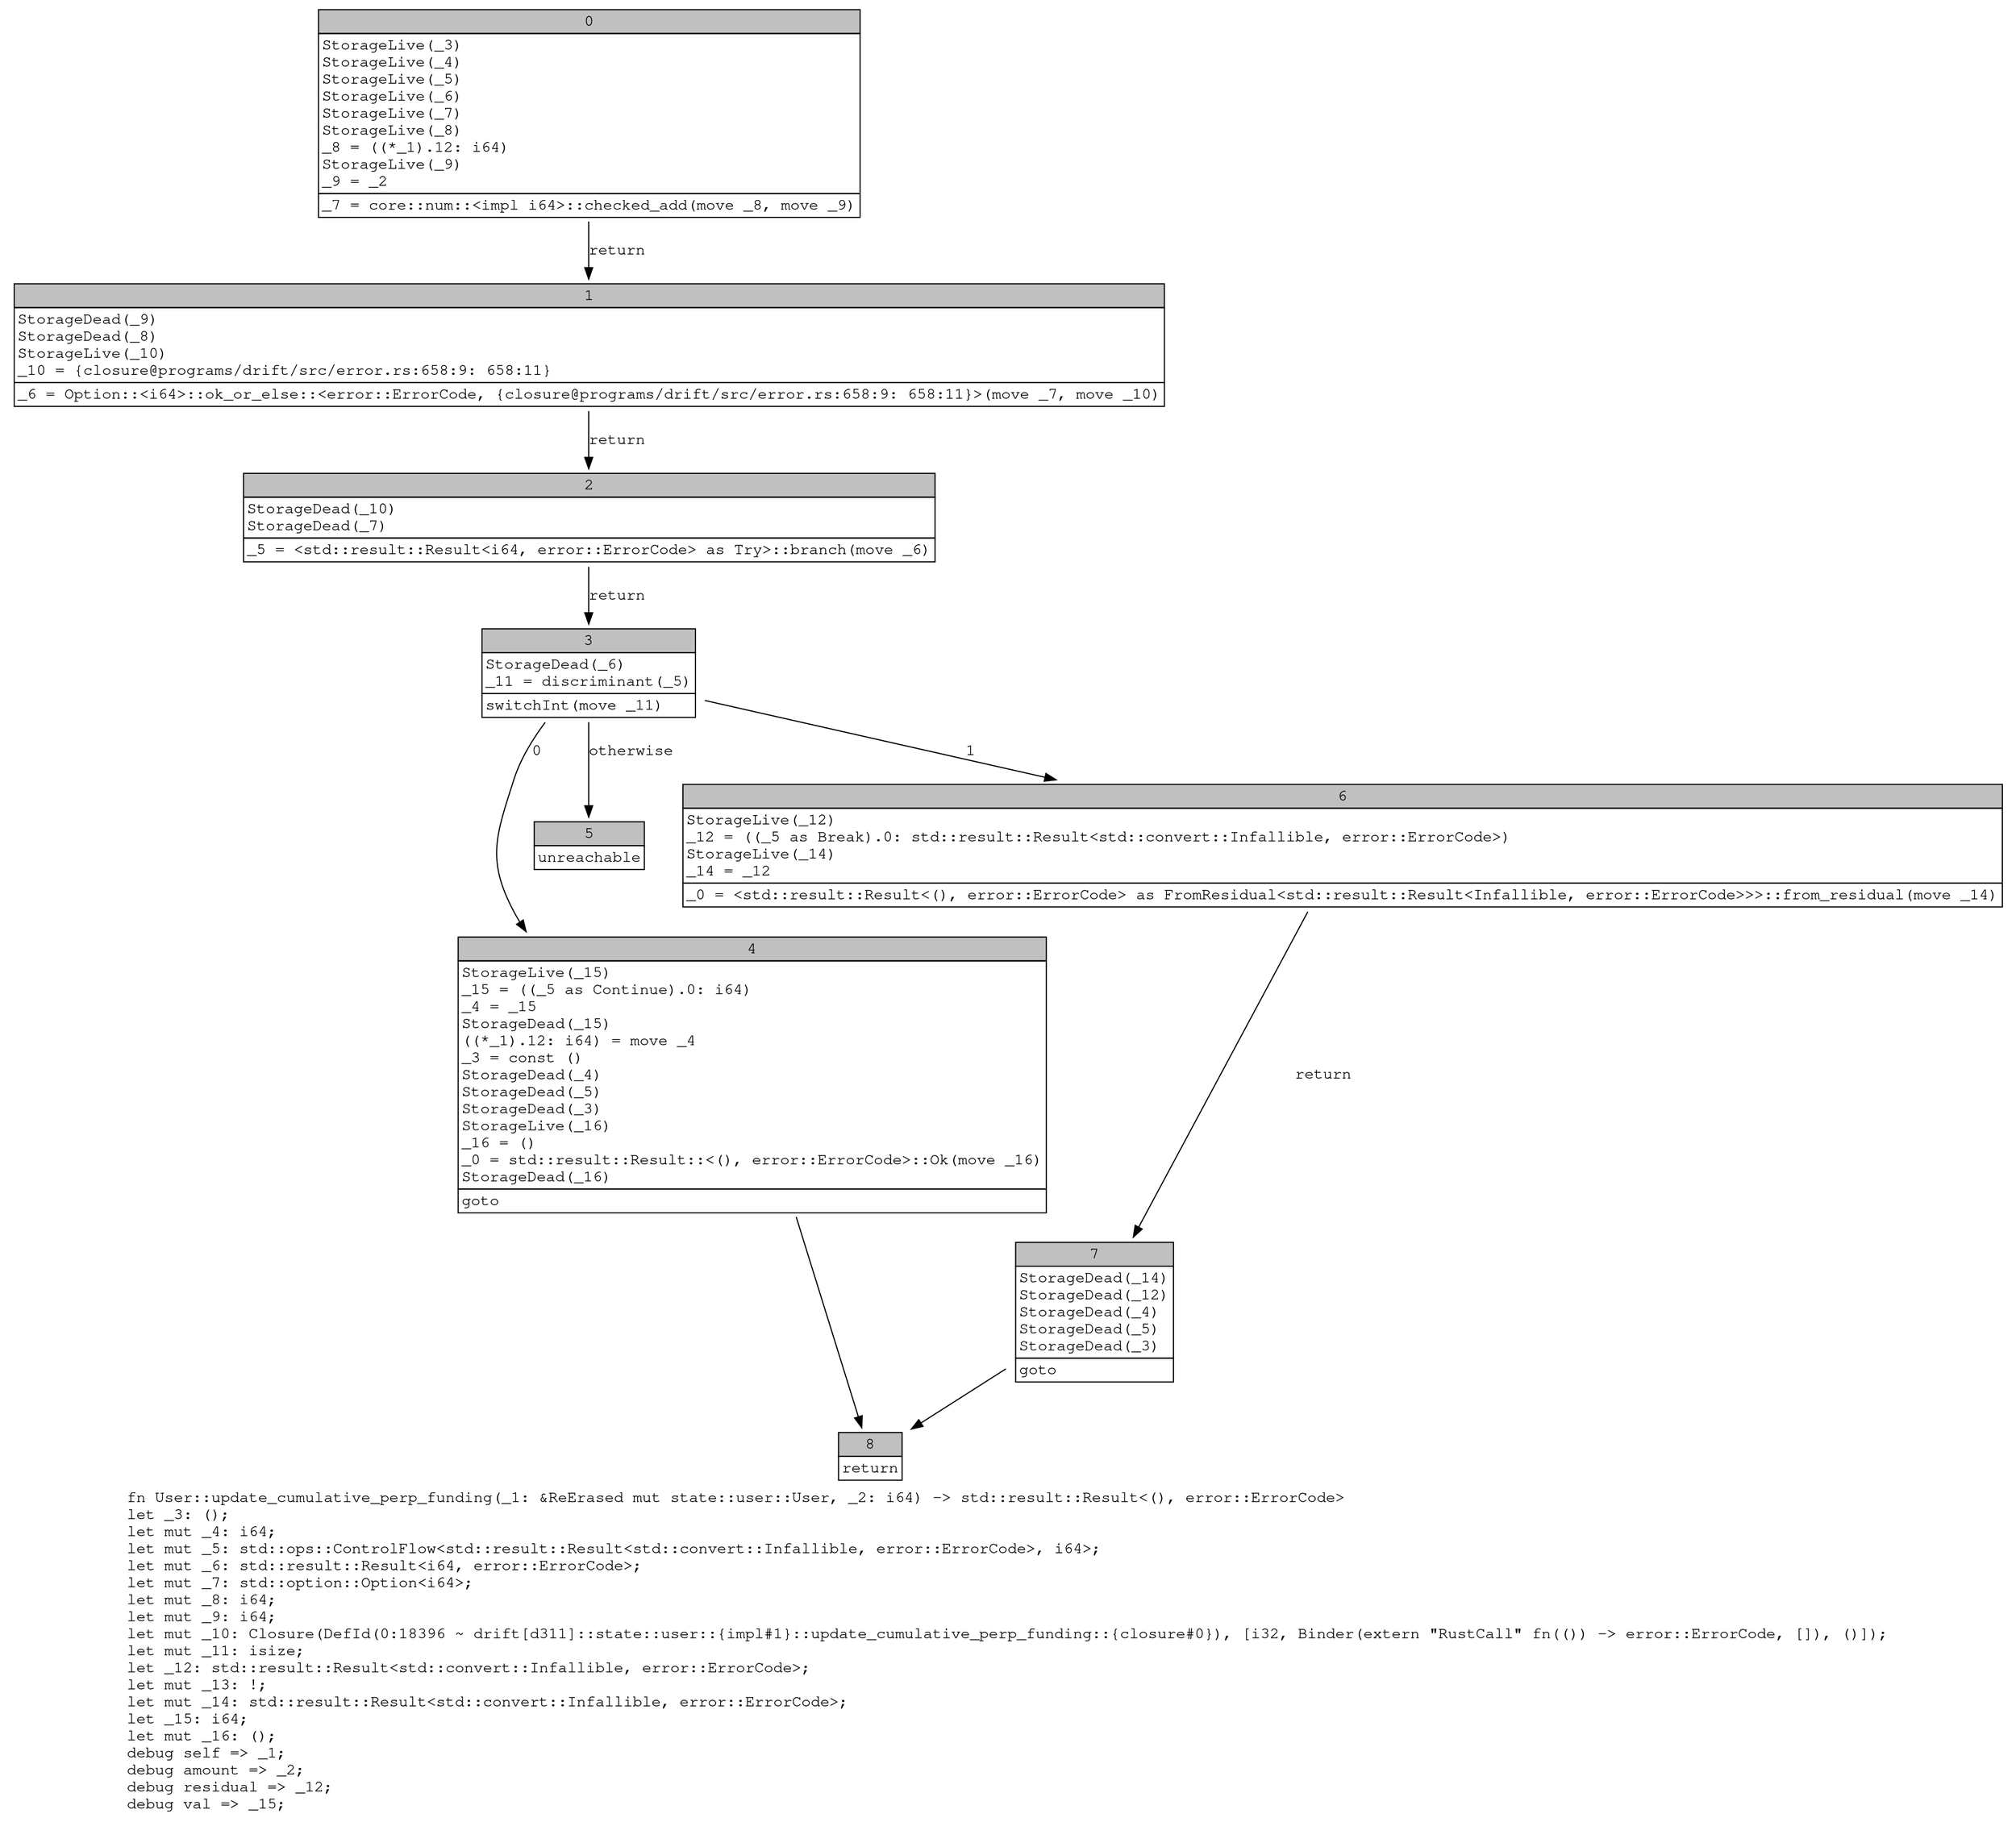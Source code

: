 digraph Mir_0_4308 {
    graph [fontname="Courier, monospace"];
    node [fontname="Courier, monospace"];
    edge [fontname="Courier, monospace"];
    label=<fn User::update_cumulative_perp_funding(_1: &amp;ReErased mut state::user::User, _2: i64) -&gt; std::result::Result&lt;(), error::ErrorCode&gt;<br align="left"/>let _3: ();<br align="left"/>let mut _4: i64;<br align="left"/>let mut _5: std::ops::ControlFlow&lt;std::result::Result&lt;std::convert::Infallible, error::ErrorCode&gt;, i64&gt;;<br align="left"/>let mut _6: std::result::Result&lt;i64, error::ErrorCode&gt;;<br align="left"/>let mut _7: std::option::Option&lt;i64&gt;;<br align="left"/>let mut _8: i64;<br align="left"/>let mut _9: i64;<br align="left"/>let mut _10: Closure(DefId(0:18396 ~ drift[d311]::state::user::{impl#1}::update_cumulative_perp_funding::{closure#0}), [i32, Binder(extern &quot;RustCall&quot; fn(()) -&gt; error::ErrorCode, []), ()]);<br align="left"/>let mut _11: isize;<br align="left"/>let _12: std::result::Result&lt;std::convert::Infallible, error::ErrorCode&gt;;<br align="left"/>let mut _13: !;<br align="left"/>let mut _14: std::result::Result&lt;std::convert::Infallible, error::ErrorCode&gt;;<br align="left"/>let _15: i64;<br align="left"/>let mut _16: ();<br align="left"/>debug self =&gt; _1;<br align="left"/>debug amount =&gt; _2;<br align="left"/>debug residual =&gt; _12;<br align="left"/>debug val =&gt; _15;<br align="left"/>>;
    bb0__0_4308 [shape="none", label=<<table border="0" cellborder="1" cellspacing="0"><tr><td bgcolor="gray" align="center" colspan="1">0</td></tr><tr><td align="left" balign="left">StorageLive(_3)<br/>StorageLive(_4)<br/>StorageLive(_5)<br/>StorageLive(_6)<br/>StorageLive(_7)<br/>StorageLive(_8)<br/>_8 = ((*_1).12: i64)<br/>StorageLive(_9)<br/>_9 = _2<br/></td></tr><tr><td align="left">_7 = core::num::&lt;impl i64&gt;::checked_add(move _8, move _9)</td></tr></table>>];
    bb1__0_4308 [shape="none", label=<<table border="0" cellborder="1" cellspacing="0"><tr><td bgcolor="gray" align="center" colspan="1">1</td></tr><tr><td align="left" balign="left">StorageDead(_9)<br/>StorageDead(_8)<br/>StorageLive(_10)<br/>_10 = {closure@programs/drift/src/error.rs:658:9: 658:11}<br/></td></tr><tr><td align="left">_6 = Option::&lt;i64&gt;::ok_or_else::&lt;error::ErrorCode, {closure@programs/drift/src/error.rs:658:9: 658:11}&gt;(move _7, move _10)</td></tr></table>>];
    bb2__0_4308 [shape="none", label=<<table border="0" cellborder="1" cellspacing="0"><tr><td bgcolor="gray" align="center" colspan="1">2</td></tr><tr><td align="left" balign="left">StorageDead(_10)<br/>StorageDead(_7)<br/></td></tr><tr><td align="left">_5 = &lt;std::result::Result&lt;i64, error::ErrorCode&gt; as Try&gt;::branch(move _6)</td></tr></table>>];
    bb3__0_4308 [shape="none", label=<<table border="0" cellborder="1" cellspacing="0"><tr><td bgcolor="gray" align="center" colspan="1">3</td></tr><tr><td align="left" balign="left">StorageDead(_6)<br/>_11 = discriminant(_5)<br/></td></tr><tr><td align="left">switchInt(move _11)</td></tr></table>>];
    bb4__0_4308 [shape="none", label=<<table border="0" cellborder="1" cellspacing="0"><tr><td bgcolor="gray" align="center" colspan="1">4</td></tr><tr><td align="left" balign="left">StorageLive(_15)<br/>_15 = ((_5 as Continue).0: i64)<br/>_4 = _15<br/>StorageDead(_15)<br/>((*_1).12: i64) = move _4<br/>_3 = const ()<br/>StorageDead(_4)<br/>StorageDead(_5)<br/>StorageDead(_3)<br/>StorageLive(_16)<br/>_16 = ()<br/>_0 = std::result::Result::&lt;(), error::ErrorCode&gt;::Ok(move _16)<br/>StorageDead(_16)<br/></td></tr><tr><td align="left">goto</td></tr></table>>];
    bb5__0_4308 [shape="none", label=<<table border="0" cellborder="1" cellspacing="0"><tr><td bgcolor="gray" align="center" colspan="1">5</td></tr><tr><td align="left">unreachable</td></tr></table>>];
    bb6__0_4308 [shape="none", label=<<table border="0" cellborder="1" cellspacing="0"><tr><td bgcolor="gray" align="center" colspan="1">6</td></tr><tr><td align="left" balign="left">StorageLive(_12)<br/>_12 = ((_5 as Break).0: std::result::Result&lt;std::convert::Infallible, error::ErrorCode&gt;)<br/>StorageLive(_14)<br/>_14 = _12<br/></td></tr><tr><td align="left">_0 = &lt;std::result::Result&lt;(), error::ErrorCode&gt; as FromResidual&lt;std::result::Result&lt;Infallible, error::ErrorCode&gt;&gt;&gt;::from_residual(move _14)</td></tr></table>>];
    bb7__0_4308 [shape="none", label=<<table border="0" cellborder="1" cellspacing="0"><tr><td bgcolor="gray" align="center" colspan="1">7</td></tr><tr><td align="left" balign="left">StorageDead(_14)<br/>StorageDead(_12)<br/>StorageDead(_4)<br/>StorageDead(_5)<br/>StorageDead(_3)<br/></td></tr><tr><td align="left">goto</td></tr></table>>];
    bb8__0_4308 [shape="none", label=<<table border="0" cellborder="1" cellspacing="0"><tr><td bgcolor="gray" align="center" colspan="1">8</td></tr><tr><td align="left">return</td></tr></table>>];
    bb0__0_4308 -> bb1__0_4308 [label="return"];
    bb1__0_4308 -> bb2__0_4308 [label="return"];
    bb2__0_4308 -> bb3__0_4308 [label="return"];
    bb3__0_4308 -> bb4__0_4308 [label="0"];
    bb3__0_4308 -> bb6__0_4308 [label="1"];
    bb3__0_4308 -> bb5__0_4308 [label="otherwise"];
    bb4__0_4308 -> bb8__0_4308 [label=""];
    bb6__0_4308 -> bb7__0_4308 [label="return"];
    bb7__0_4308 -> bb8__0_4308 [label=""];
}
